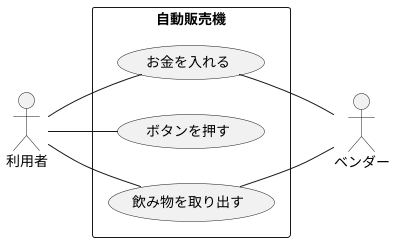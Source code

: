 @startuml 自動販売機
left to right direction
actor 利用者
actor ベンダー
rectangle 自動販売機{
usecase お金を入れる
usecase ボタンを押す
usecase 飲み物を取り出す
}
利用者 -- お金を入れる
利用者 -- ボタンを押す
利用者 -- 飲み物を取り出す
お金を入れる -- ベンダー
飲み物を取り出す -- ベンダー
@enduml

